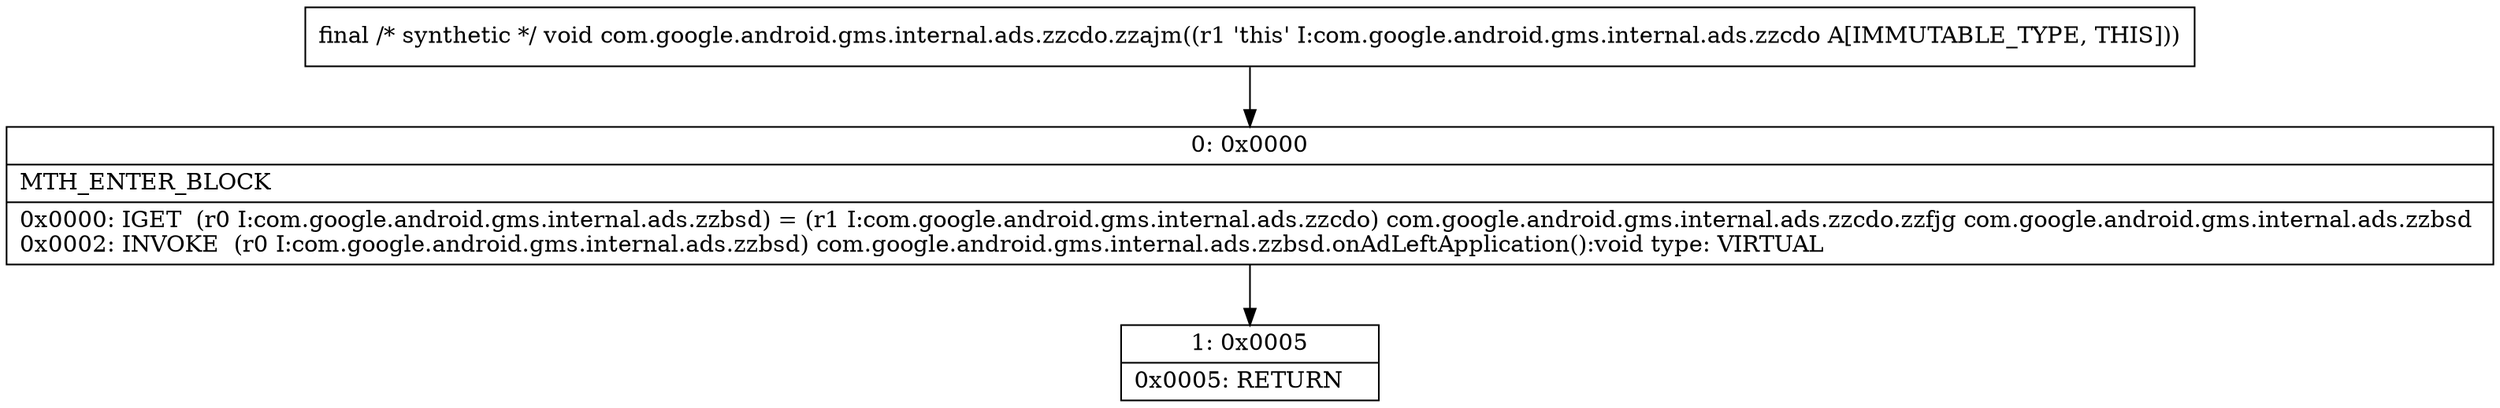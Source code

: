 digraph "CFG forcom.google.android.gms.internal.ads.zzcdo.zzajm()V" {
Node_0 [shape=record,label="{0\:\ 0x0000|MTH_ENTER_BLOCK\l|0x0000: IGET  (r0 I:com.google.android.gms.internal.ads.zzbsd) = (r1 I:com.google.android.gms.internal.ads.zzcdo) com.google.android.gms.internal.ads.zzcdo.zzfjg com.google.android.gms.internal.ads.zzbsd \l0x0002: INVOKE  (r0 I:com.google.android.gms.internal.ads.zzbsd) com.google.android.gms.internal.ads.zzbsd.onAdLeftApplication():void type: VIRTUAL \l}"];
Node_1 [shape=record,label="{1\:\ 0x0005|0x0005: RETURN   \l}"];
MethodNode[shape=record,label="{final \/* synthetic *\/ void com.google.android.gms.internal.ads.zzcdo.zzajm((r1 'this' I:com.google.android.gms.internal.ads.zzcdo A[IMMUTABLE_TYPE, THIS])) }"];
MethodNode -> Node_0;
Node_0 -> Node_1;
}

